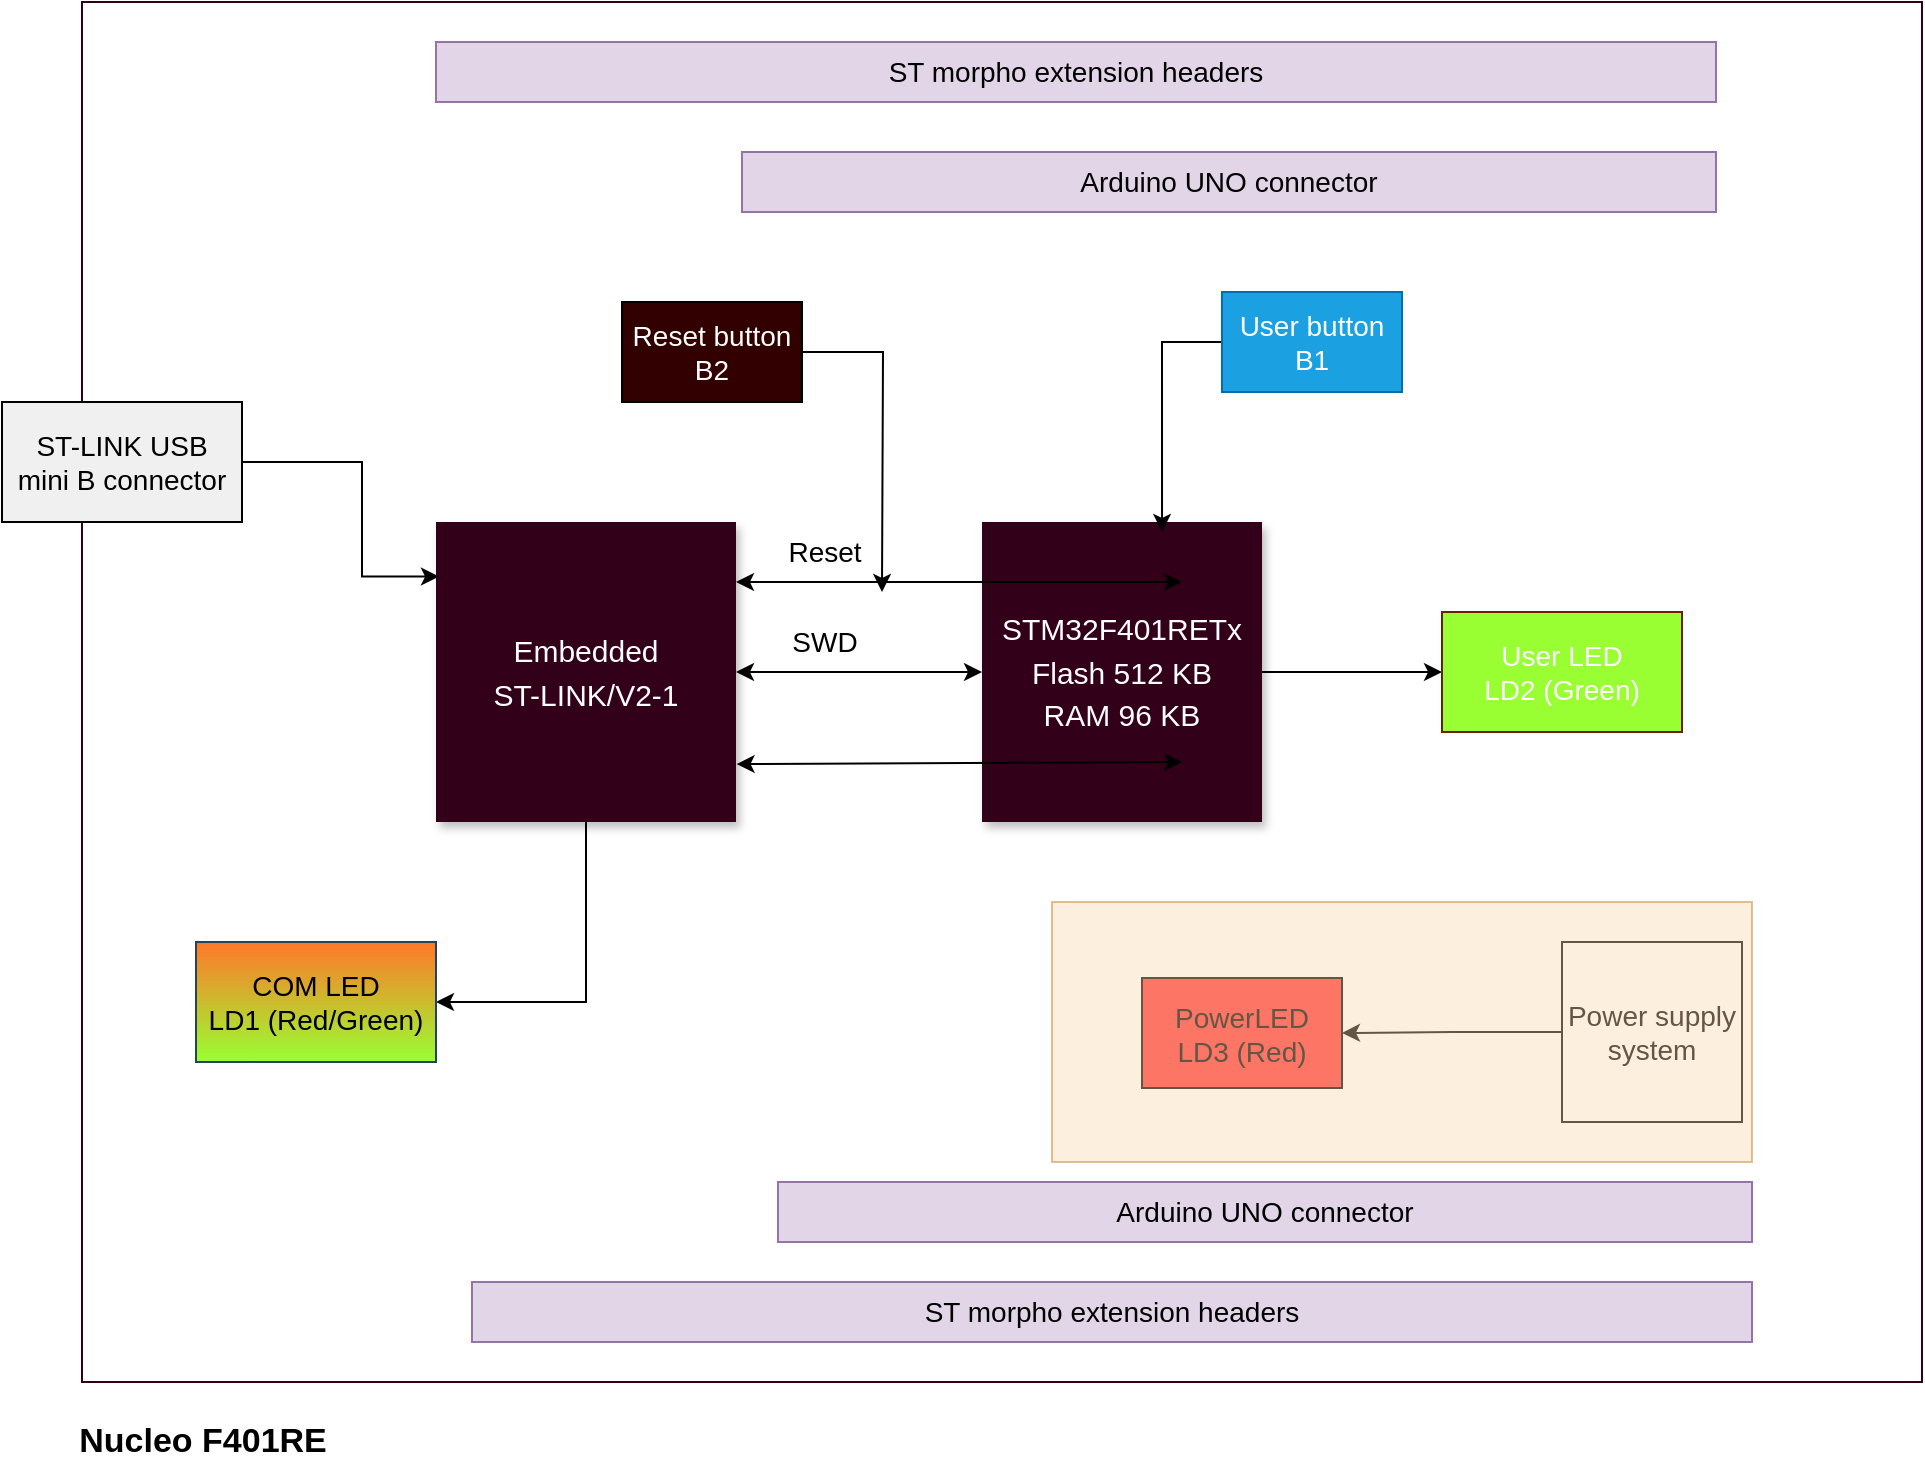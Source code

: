 <mxfile version="17.4.0" type="device"><diagram name="week3_HW_BD" id="KQ9V7Mq8DFxWsLJQvdYL"><mxGraphModel dx="1902" dy="1106" grid="1" gridSize="10" guides="1" tooltips="1" connect="1" arrows="1" fold="1" page="1" pageScale="1.5" pageWidth="1169" pageHeight="826" background="none" math="0" shadow="0"><root><mxCell id="eBfd8CCw8e6mTi2Bk2aQ-0" style=";html=1;"/><mxCell id="eBfd8CCw8e6mTi2Bk2aQ-1" style=";html=1;" parent="eBfd8CCw8e6mTi2Bk2aQ-0"/><mxCell id="eBfd8CCw8e6mTi2Bk2aQ-2" value="" style="rounded=0;whiteSpace=wrap;html=1;fontSize=14;fontColor=#FFFFFF;strokeColor=#33001A;fillColor=#FFFFFF;" parent="eBfd8CCw8e6mTi2Bk2aQ-1" vertex="1"><mxGeometry x="500" y="305" width="920" height="690" as="geometry"/></mxCell><mxCell id="eBfd8CCw8e6mTi2Bk2aQ-3" style="edgeStyle=orthogonalEdgeStyle;rounded=0;orthogonalLoop=1;jettySize=auto;html=1;" parent="eBfd8CCw8e6mTi2Bk2aQ-1" source="eBfd8CCw8e6mTi2Bk2aQ-4" target="eBfd8CCw8e6mTi2Bk2aQ-9" edge="1"><mxGeometry relative="1" as="geometry"/></mxCell><mxCell id="eBfd8CCw8e6mTi2Bk2aQ-4" value="&lt;font color=&quot;#ffffff&quot; style=&quot;font-size: 15px&quot;&gt;&lt;font style=&quot;font-size: 15px&quot;&gt;STM32F401RETx&lt;br&gt;&lt;/font&gt;Flash 512 KB&lt;br&gt;RAM 96 KB&lt;br&gt;&lt;/font&gt;" style="whiteSpace=wrap;html=1;shadow=1;fontSize=18;fillColor=#33001A;strokeColor=none;" parent="eBfd8CCw8e6mTi2Bk2aQ-1" vertex="1"><mxGeometry x="950" y="565" width="140" height="150" as="geometry"/></mxCell><mxCell id="eBfd8CCw8e6mTi2Bk2aQ-5" style="edgeStyle=orthogonalEdgeStyle;rounded=0;orthogonalLoop=1;jettySize=auto;html=1;entryX=1;entryY=0.5;entryDx=0;entryDy=0;exitX=0.5;exitY=1;exitDx=0;exitDy=0;" parent="eBfd8CCw8e6mTi2Bk2aQ-1" source="eBfd8CCw8e6mTi2Bk2aQ-6" target="eBfd8CCw8e6mTi2Bk2aQ-18" edge="1"><mxGeometry relative="1" as="geometry"/></mxCell><mxCell id="eBfd8CCw8e6mTi2Bk2aQ-6" value="&lt;font color=&quot;#ffffff&quot;&gt;&lt;font style=&quot;font-size: 15px&quot;&gt;Embedded &lt;br&gt;ST-LINK/V2-1&lt;/font&gt;&lt;br&gt;&lt;/font&gt;" style="whiteSpace=wrap;html=1;shadow=1;fontSize=18;fillColor=#33001A;strokeColor=none;" parent="eBfd8CCw8e6mTi2Bk2aQ-1" vertex="1"><mxGeometry x="677" y="565" width="150" height="150" as="geometry"/></mxCell><mxCell id="eBfd8CCw8e6mTi2Bk2aQ-8" value="" style="endArrow=classic;startArrow=classic;html=1;rounded=0;exitX=1;exitY=0.5;exitDx=0;exitDy=0;entryX=0;entryY=0.5;entryDx=0;entryDy=0;" parent="eBfd8CCw8e6mTi2Bk2aQ-1" source="eBfd8CCw8e6mTi2Bk2aQ-6" target="eBfd8CCw8e6mTi2Bk2aQ-4" edge="1"><mxGeometry width="50" height="50" relative="1" as="geometry"><mxPoint x="1090" y="615" as="sourcePoint"/><mxPoint x="1140" y="565" as="targetPoint"/></mxGeometry></mxCell><mxCell id="IaD88K3h0xtNhMwPBM4U-3" value="SWD" style="edgeLabel;html=1;align=center;verticalAlign=middle;resizable=0;points=[];fontSize=14;" parent="eBfd8CCw8e6mTi2Bk2aQ-8" vertex="1" connectable="0"><mxGeometry x="-0.257" relative="1" as="geometry"><mxPoint x="-2" y="-15" as="offset"/></mxGeometry></mxCell><mxCell id="eBfd8CCw8e6mTi2Bk2aQ-9" value="&lt;font style=&quot;font-size: 14px;&quot;&gt;User LED &lt;br style=&quot;font-size: 14px;&quot;&gt;LD2 (Green)&lt;/font&gt;" style="rounded=0;whiteSpace=wrap;html=1;fillColor=#99FF33;strokeColor=#6D1F00;fontColor=#ffffff;gradientColor=none;fontSize=14;" parent="eBfd8CCw8e6mTi2Bk2aQ-1" vertex="1"><mxGeometry x="1180" y="610" width="120" height="60" as="geometry"/></mxCell><mxCell id="kh-ylF_GQsuU53FDigPR-3" style="edgeStyle=orthogonalEdgeStyle;rounded=0;orthogonalLoop=1;jettySize=auto;html=1;" edge="1" parent="eBfd8CCw8e6mTi2Bk2aQ-1" source="eBfd8CCw8e6mTi2Bk2aQ-11"><mxGeometry relative="1" as="geometry"><mxPoint x="900" y="600" as="targetPoint"/></mxGeometry></mxCell><mxCell id="eBfd8CCw8e6mTi2Bk2aQ-11" value="&lt;font style=&quot;font-size: 14px;&quot;&gt;Reset button&lt;br style=&quot;font-size: 14px;&quot;&gt;B2&lt;/font&gt;" style="rounded=0;whiteSpace=wrap;html=1;fontSize=14;fillColor=#330000;fontColor=#FFFFFF;" parent="eBfd8CCw8e6mTi2Bk2aQ-1" vertex="1"><mxGeometry x="770" y="455" width="90" height="50" as="geometry"/></mxCell><mxCell id="eBfd8CCw8e6mTi2Bk2aQ-12" style="edgeStyle=orthogonalEdgeStyle;rounded=0;orthogonalLoop=1;jettySize=auto;html=1;exitX=1;exitY=0.5;exitDx=0;exitDy=0;entryX=0.01;entryY=0.182;entryDx=0;entryDy=0;entryPerimeter=0;" parent="eBfd8CCw8e6mTi2Bk2aQ-1" source="eBfd8CCw8e6mTi2Bk2aQ-13" target="eBfd8CCw8e6mTi2Bk2aQ-6" edge="1"><mxGeometry relative="1" as="geometry"><Array as="points"><mxPoint x="640" y="535"/><mxPoint x="640" y="592"/></Array></mxGeometry></mxCell><mxCell id="eBfd8CCw8e6mTi2Bk2aQ-13" value="&lt;div style=&quot;font-size: 14px;&quot;&gt;ST-LINK USB&lt;/div&gt;&lt;div style=&quot;font-size: 14px;&quot;&gt;mini B connector&lt;/div&gt;" style="rounded=0;whiteSpace=wrap;html=1;fillColor=#F0F0F0;fontSize=14;" parent="eBfd8CCw8e6mTi2Bk2aQ-1" vertex="1"><mxGeometry x="460" y="505" width="120" height="60" as="geometry"/></mxCell><mxCell id="eBfd8CCw8e6mTi2Bk2aQ-14" value="" style="endArrow=classic;startArrow=classic;html=1;rounded=0;exitX=1.002;exitY=0.807;exitDx=0;exitDy=0;entryX=0;entryY=0.5;entryDx=0;entryDy=0;exitPerimeter=0;" parent="eBfd8CCw8e6mTi2Bk2aQ-1" source="eBfd8CCw8e6mTi2Bk2aQ-6" edge="1"><mxGeometry width="50" height="50" relative="1" as="geometry"><mxPoint x="960" y="685" as="sourcePoint"/><mxPoint x="1050" y="685" as="targetPoint"/></mxGeometry></mxCell><mxCell id="kh-ylF_GQsuU53FDigPR-4" style="edgeStyle=orthogonalEdgeStyle;rounded=0;orthogonalLoop=1;jettySize=auto;html=1;entryX=0.643;entryY=0.033;entryDx=0;entryDy=0;entryPerimeter=0;exitX=0;exitY=0.5;exitDx=0;exitDy=0;" edge="1" parent="eBfd8CCw8e6mTi2Bk2aQ-1" source="eBfd8CCw8e6mTi2Bk2aQ-16" target="eBfd8CCw8e6mTi2Bk2aQ-4"><mxGeometry relative="1" as="geometry"/></mxCell><mxCell id="eBfd8CCw8e6mTi2Bk2aQ-16" value="&lt;font style=&quot;font-size: 14px;&quot;&gt;User button&lt;br style=&quot;font-size: 14px;&quot;&gt;B1&lt;/font&gt;" style="rounded=0;whiteSpace=wrap;html=1;fillColor=#1ba1e2;strokeColor=#006EAF;fontSize=14;fontColor=#ffffff;" parent="eBfd8CCw8e6mTi2Bk2aQ-1" vertex="1"><mxGeometry x="1070" y="450" width="90" height="50" as="geometry"/></mxCell><mxCell id="eBfd8CCw8e6mTi2Bk2aQ-17" value="" style="endArrow=classic;startArrow=classic;html=1;rounded=0;exitX=1;exitY=0.2;exitDx=0;exitDy=0;entryX=0;entryY=0.5;entryDx=0;entryDy=0;exitPerimeter=0;" parent="eBfd8CCw8e6mTi2Bk2aQ-1" source="eBfd8CCw8e6mTi2Bk2aQ-6" edge="1"><mxGeometry width="50" height="50" relative="1" as="geometry"><mxPoint x="960" y="595" as="sourcePoint"/><mxPoint x="1050" y="595" as="targetPoint"/></mxGeometry></mxCell><mxCell id="eBfd8CCw8e6mTi2Bk2aQ-18" value="&lt;font style=&quot;font-size: 14px&quot;&gt;COM LED&lt;br&gt;LD1 (Red/Green)&lt;/font&gt;" style="rounded=0;whiteSpace=wrap;html=1;fillColor=#FF7729;strokeColor=#23445d;gradientColor=#99FF33;" parent="eBfd8CCw8e6mTi2Bk2aQ-1" vertex="1"><mxGeometry x="557" y="775" width="120" height="60" as="geometry"/></mxCell><mxCell id="eBfd8CCw8e6mTi2Bk2aQ-19" value="&lt;font style=&quot;font-size: 14px;&quot;&gt;ST morpho extension headers&lt;/font&gt;" style="rounded=0;whiteSpace=wrap;html=1;fillColor=#e1d5e7;strokeColor=#9673a6;fontSize=14;" parent="eBfd8CCw8e6mTi2Bk2aQ-1" vertex="1"><mxGeometry x="677" y="325" width="640" height="30" as="geometry"/></mxCell><mxCell id="eBfd8CCw8e6mTi2Bk2aQ-20" value="&lt;font style=&quot;font-size: 14px;&quot;&gt;Arduino UNO connector&lt;/font&gt;" style="rounded=0;whiteSpace=wrap;html=1;fillColor=#e1d5e7;strokeColor=#9673a6;fontSize=14;" parent="eBfd8CCw8e6mTi2Bk2aQ-1" vertex="1"><mxGeometry x="848" y="895" width="487" height="30" as="geometry"/></mxCell><mxCell id="eBfd8CCw8e6mTi2Bk2aQ-25" style="edgeStyle=orthogonalEdgeStyle;rounded=0;orthogonalLoop=1;jettySize=auto;html=1;entryX=1;entryY=0.5;entryDx=0;entryDy=0;" parent="eBfd8CCw8e6mTi2Bk2aQ-1" source="eBfd8CCw8e6mTi2Bk2aQ-26" target="eBfd8CCw8e6mTi2Bk2aQ-27" edge="1"><mxGeometry relative="1" as="geometry"/></mxCell><mxCell id="eBfd8CCw8e6mTi2Bk2aQ-26" value="&lt;font style=&quot;font-size: 14px&quot;&gt;Power supply system&lt;/font&gt;" style="whiteSpace=wrap;html=1;aspect=fixed;" parent="eBfd8CCw8e6mTi2Bk2aQ-1" vertex="1"><mxGeometry x="1240" y="775" width="90" height="90" as="geometry"/></mxCell><mxCell id="eBfd8CCw8e6mTi2Bk2aQ-27" value="&lt;font style=&quot;font-size: 14px&quot;&gt;PowerLED&lt;br&gt;LD3 (Red)&lt;/font&gt;" style="rounded=0;whiteSpace=wrap;html=1;fillColor=#FF3333;" parent="eBfd8CCw8e6mTi2Bk2aQ-1" vertex="1"><mxGeometry x="1030" y="793" width="100" height="55" as="geometry"/></mxCell><mxCell id="eBfd8CCw8e6mTi2Bk2aQ-28" value="" style="rounded=0;whiteSpace=wrap;html=1;fillColor=#fad7ac;strokeColor=#b46504;gradientColor=none;opacity=40;" parent="eBfd8CCw8e6mTi2Bk2aQ-1" vertex="1"><mxGeometry x="985" y="755" width="350" height="130" as="geometry"/></mxCell><mxCell id="eBfd8CCw8e6mTi2Bk2aQ-29" value="Nucleo F401RE&lt;br style=&quot;font-size: 17px;&quot;&gt;" style="text;html=1;align=center;verticalAlign=middle;resizable=0;points=[];autosize=1;strokeColor=none;fillColor=none;fontSize=17;fontStyle=1" parent="eBfd8CCw8e6mTi2Bk2aQ-1" vertex="1"><mxGeometry x="490" y="1010" width="140" height="30" as="geometry"/></mxCell><mxCell id="IaD88K3h0xtNhMwPBM4U-1" value="&lt;font style=&quot;font-size: 14px;&quot;&gt;ST morpho extension headers&lt;/font&gt;" style="rounded=0;whiteSpace=wrap;html=1;fillColor=#e1d5e7;strokeColor=#9673a6;fontSize=14;" parent="eBfd8CCw8e6mTi2Bk2aQ-1" vertex="1"><mxGeometry x="695" y="945" width="640" height="30" as="geometry"/></mxCell><mxCell id="IaD88K3h0xtNhMwPBM4U-2" value="&lt;font style=&quot;font-size: 14px;&quot;&gt;Arduino UNO connector&lt;/font&gt;" style="rounded=0;whiteSpace=wrap;html=1;fillColor=#e1d5e7;strokeColor=#9673a6;fontSize=14;" parent="eBfd8CCw8e6mTi2Bk2aQ-1" vertex="1"><mxGeometry x="830" y="380" width="487" height="30" as="geometry"/></mxCell><mxCell id="IaD88K3h0xtNhMwPBM4U-4" value="Reset" style="edgeLabel;html=1;align=center;verticalAlign=middle;resizable=0;points=[];fontSize=14;" parent="eBfd8CCw8e6mTi2Bk2aQ-1" vertex="1" connectable="0"><mxGeometry x="885" y="535" as="geometry"><mxPoint x="-14" y="45" as="offset"/></mxGeometry></mxCell></root></mxGraphModel></diagram></mxfile>